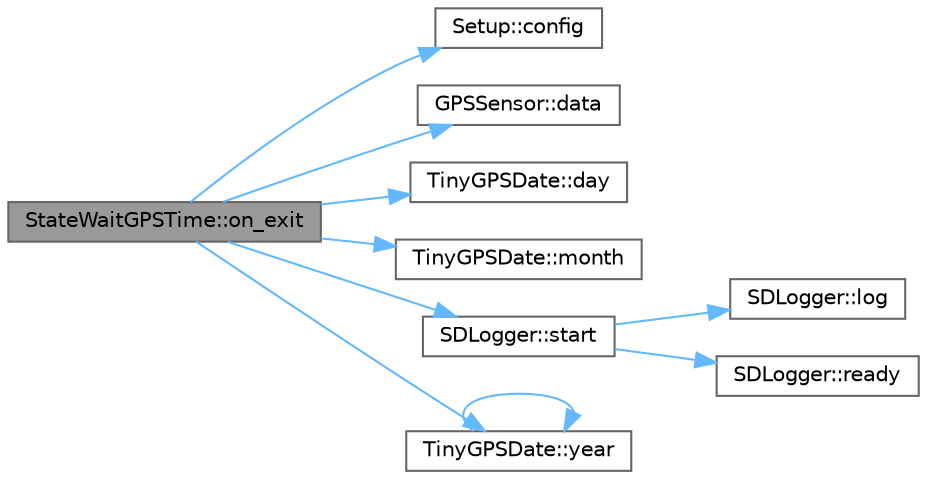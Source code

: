 digraph "StateWaitGPSTime::on_exit"
{
 // LATEX_PDF_SIZE
  bgcolor="transparent";
  edge [fontname=Helvetica,fontsize=10,labelfontname=Helvetica,labelfontsize=10];
  node [fontname=Helvetica,fontsize=10,shape=box,height=0.2,width=0.4];
  rankdir="LR";
  Node1 [id="Node000001",label="StateWaitGPSTime::on_exit",height=0.2,width=0.4,color="gray40", fillcolor="grey60", style="filled", fontcolor="black",tooltip=" "];
  Node1 -> Node2 [id="edge1_Node000001_Node000002",color="steelblue1",style="solid",tooltip=" "];
  Node2 [id="Node000002",label="Setup::config",height=0.2,width=0.4,color="grey40", fillcolor="white", style="filled",URL="$class_setup.html#a973924be0fdd98b6e5a964a2416cf721",tooltip=" "];
  Node1 -> Node3 [id="edge2_Node000001_Node000003",color="steelblue1",style="solid",tooltip=" "];
  Node3 [id="Node000003",label="GPSSensor::data",height=0.2,width=0.4,color="grey40", fillcolor="white", style="filled",URL="$class_g_p_s_sensor.html#a0e3ebafd25a7d5197ddfdcbc5053a260",tooltip=" "];
  Node1 -> Node4 [id="edge3_Node000001_Node000004",color="steelblue1",style="solid",tooltip=" "];
  Node4 [id="Node000004",label="TinyGPSDate::day",height=0.2,width=0.4,color="grey40", fillcolor="white", style="filled",URL="$struct_tiny_g_p_s_date.html#ae8cc5f80c49e328f792d168a44062000",tooltip=" "];
  Node1 -> Node5 [id="edge4_Node000001_Node000005",color="steelblue1",style="solid",tooltip=" "];
  Node5 [id="Node000005",label="TinyGPSDate::month",height=0.2,width=0.4,color="grey40", fillcolor="white", style="filled",URL="$struct_tiny_g_p_s_date.html#a6f3c5b4e72ef28b010f94ac9016315f3",tooltip=" "];
  Node1 -> Node6 [id="edge5_Node000001_Node000006",color="steelblue1",style="solid",tooltip=" "];
  Node6 [id="Node000006",label="SDLogger::start",height=0.2,width=0.4,color="grey40", fillcolor="white", style="filled",URL="$class_s_d_logger.html#af2514db995481908f4821ff13c76635b",tooltip=" "];
  Node6 -> Node7 [id="edge6_Node000006_Node000007",color="steelblue1",style="solid",tooltip=" "];
  Node7 [id="Node000007",label="SDLogger::log",height=0.2,width=0.4,color="grey40", fillcolor="white", style="filled",URL="$class_s_d_logger.html#ae96cd0c7555285c7191193be27c52d42",tooltip=" "];
  Node6 -> Node8 [id="edge7_Node000006_Node000008",color="steelblue1",style="solid",tooltip=" "];
  Node8 [id="Node000008",label="SDLogger::ready",height=0.2,width=0.4,color="grey40", fillcolor="white", style="filled",URL="$class_s_d_logger.html#a5389d9735705f04a9ee50121975543c2",tooltip=" "];
  Node1 -> Node9 [id="edge8_Node000001_Node000009",color="steelblue1",style="solid",tooltip=" "];
  Node9 [id="Node000009",label="TinyGPSDate::year",height=0.2,width=0.4,color="grey40", fillcolor="white", style="filled",URL="$struct_tiny_g_p_s_date.html#ae2cc914fec377b429d99f01204f50d60",tooltip=" "];
  Node9 -> Node9 [id="edge9_Node000009_Node000009",color="steelblue1",style="solid",tooltip=" "];
}
